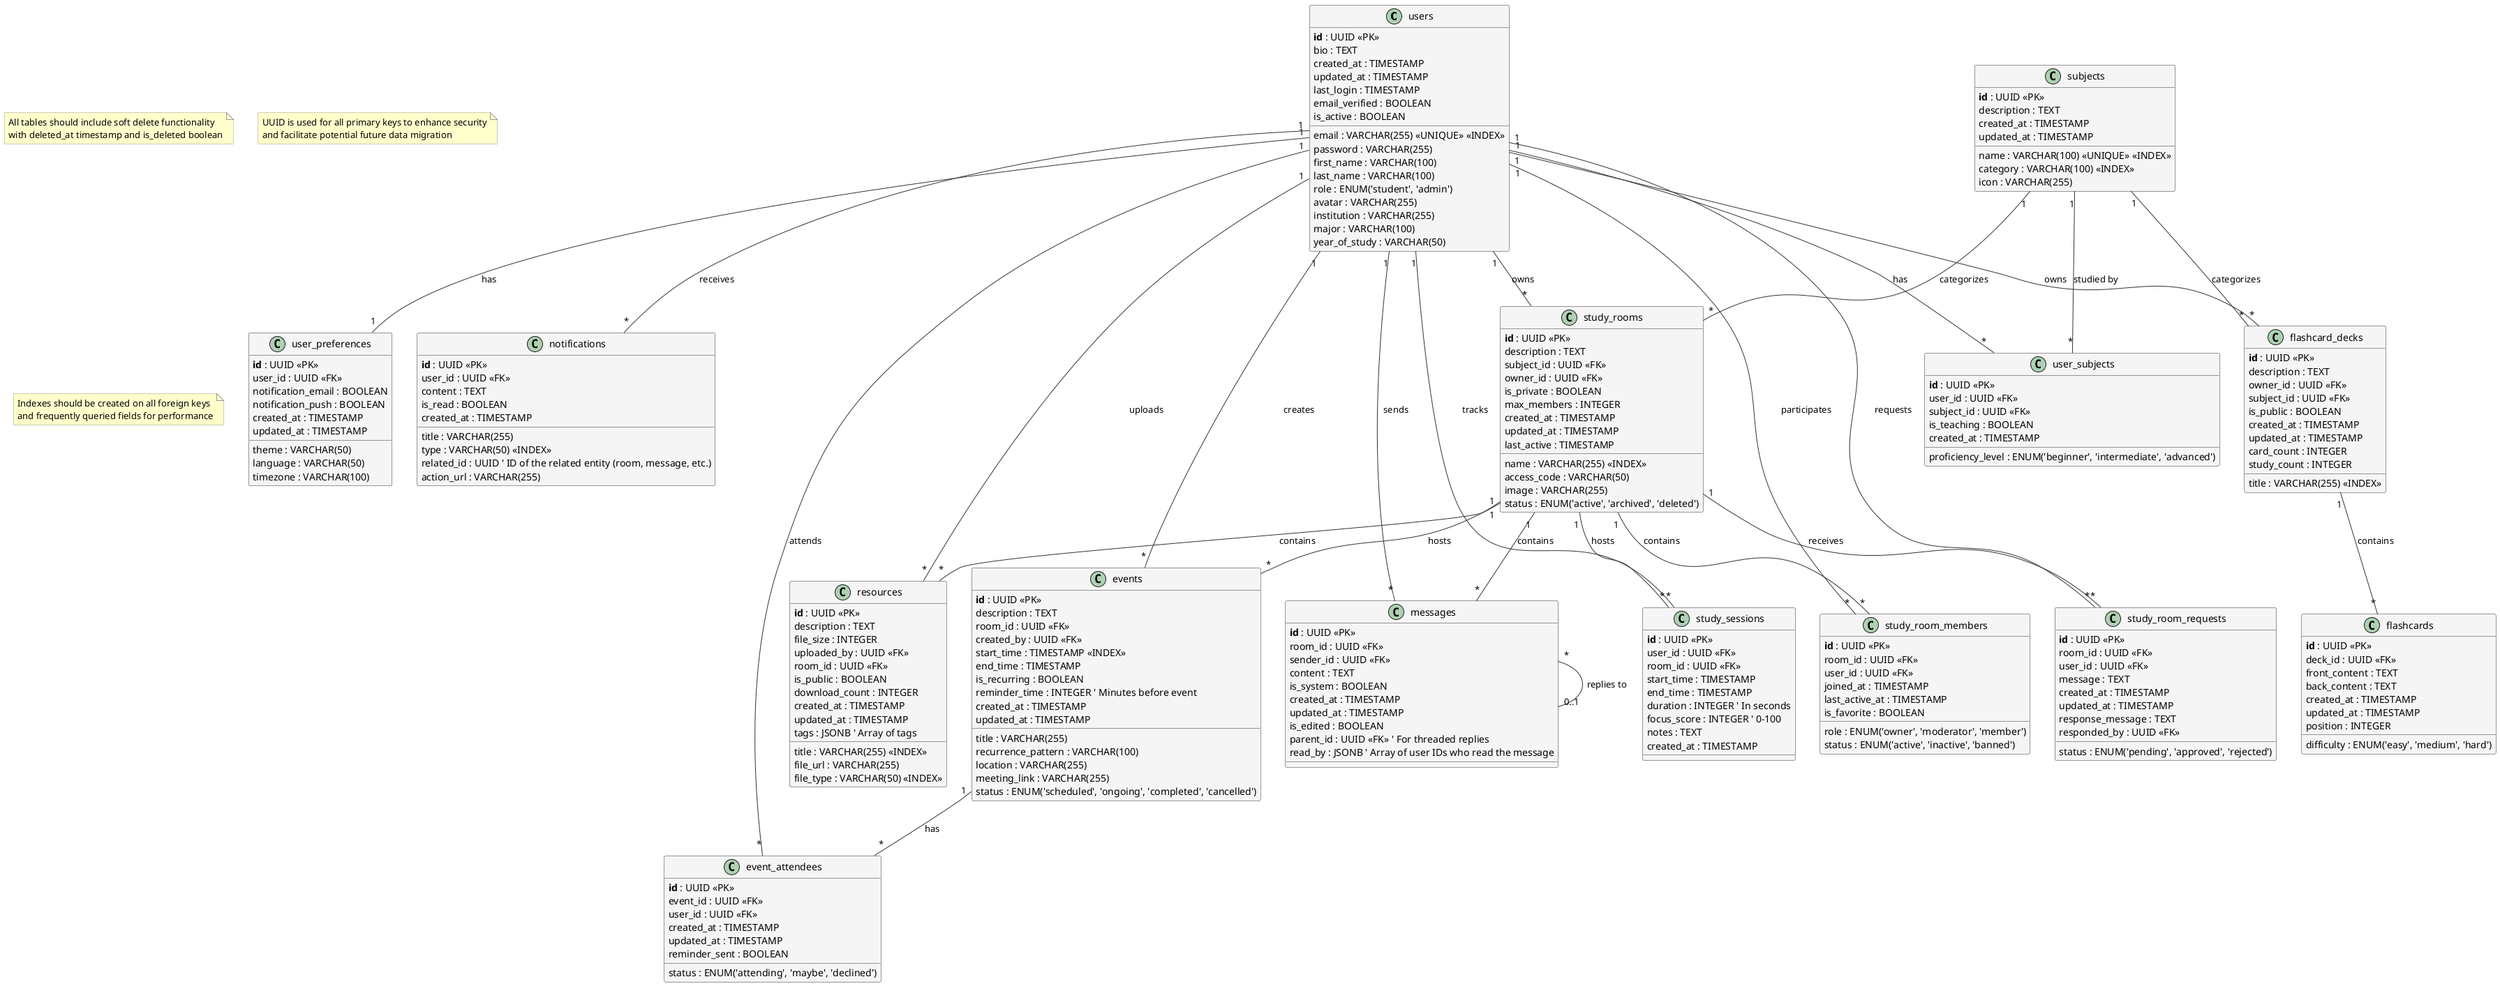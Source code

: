 @startuml StudyConnect Database Schema

' Color definitions
!define TABLE_BGCOLOR #F5F5F5
!define PK_BGCOLOR #FFCC00
!define FK_BGCOLOR #B3E6FF
!define INDEX_BGCOLOR #E6FFCC

' Styling
skinparam class {
    BackgroundColor TABLE_BGCOLOR
    ArrowColor #333333
    BorderColor #333333
    FontName Arial
}

skinparam note {
    BackgroundColor #FFFFCC
    BorderColor #999999
}

' User table
class "users" as User {
    <b>id</b> : UUID <<PK>>
    email : VARCHAR(255) <<UNIQUE>> <<INDEX>>
    password : VARCHAR(255)
    first_name : VARCHAR(100)
    last_name : VARCHAR(100)
    role : ENUM('student', 'admin')
    avatar : VARCHAR(255)
    bio : TEXT
    institution : VARCHAR(255)
    major : VARCHAR(100)
    year_of_study : VARCHAR(50)
    created_at : TIMESTAMP
    updated_at : TIMESTAMP
    last_login : TIMESTAMP
    email_verified : BOOLEAN
    is_active : BOOLEAN
}

' User preferences table
class "user_preferences" as UserPreferences {
    <b>id</b> : UUID <<PK>>
    user_id : UUID <<FK>>
    notification_email : BOOLEAN
    notification_push : BOOLEAN
    theme : VARCHAR(50)
    language : VARCHAR(50)
    timezone : VARCHAR(100)
    created_at : TIMESTAMP
    updated_at : TIMESTAMP
}

' User subjects/interests
class "user_subjects" as UserSubjects {
    <b>id</b> : UUID <<PK>>
    user_id : UUID <<FK>>
    subject_id : UUID <<FK>>
    proficiency_level : ENUM('beginner', 'intermediate', 'advanced')
    is_teaching : BOOLEAN
    created_at : TIMESTAMP
}

' Subjects/Topics table
class "subjects" as Subject {
    <b>id</b> : UUID <<PK>>
    name : VARCHAR(100) <<UNIQUE>> <<INDEX>>
    category : VARCHAR(100) <<INDEX>>
    description : TEXT
    icon : VARCHAR(255)
    created_at : TIMESTAMP
    updated_at : TIMESTAMP
}

' Study Room table
class "study_rooms" as StudyRoom {
    <b>id</b> : UUID <<PK>>
    name : VARCHAR(255) <<INDEX>>
    description : TEXT
    subject_id : UUID <<FK>>
    owner_id : UUID <<FK>>
    is_private : BOOLEAN
    access_code : VARCHAR(50)
    max_members : INTEGER
    image : VARCHAR(255)
    created_at : TIMESTAMP
    updated_at : TIMESTAMP
    last_active : TIMESTAMP
    status : ENUM('active', 'archived', 'deleted')
}

' Study Room Members
class "study_room_members" as StudyRoomMember {
    <b>id</b> : UUID <<PK>>
    room_id : UUID <<FK>>
    user_id : UUID <<FK>>
    role : ENUM('owner', 'moderator', 'member')
    joined_at : TIMESTAMP
    last_active_at : TIMESTAMP
    is_favorite : BOOLEAN
    status : ENUM('active', 'inactive', 'banned')
}

' Study Room Join Requests
class "study_room_requests" as StudyRoomRequest {
    <b>id</b> : UUID <<PK>>
    room_id : UUID <<FK>>
    user_id : UUID <<FK>>
    message : TEXT
    status : ENUM('pending', 'approved', 'rejected')
    created_at : TIMESTAMP
    updated_at : TIMESTAMP
    response_message : TEXT
    responded_by : UUID <<FK>>
}

' Messages table
class "messages" as Message {
    <b>id</b> : UUID <<PK>>
    room_id : UUID <<FK>>
    sender_id : UUID <<FK>>
    content : TEXT
    is_system : BOOLEAN
    created_at : TIMESTAMP
    updated_at : TIMESTAMP
    is_edited : BOOLEAN
    parent_id : UUID <<FK>> ' For threaded replies
    read_by : JSONB ' Array of user IDs who read the message
}

' Resources table
class "resources" as Resource {
    <b>id</b> : UUID <<PK>>
    title : VARCHAR(255) <<INDEX>>
    description : TEXT
    file_url : VARCHAR(255)
    file_type : VARCHAR(50) <<INDEX>>
    file_size : INTEGER
    uploaded_by : UUID <<FK>>
    room_id : UUID <<FK>>
    is_public : BOOLEAN
    download_count : INTEGER
    created_at : TIMESTAMP
    updated_at : TIMESTAMP
    tags : JSONB ' Array of tags
}

' Events/Study Sessions table
class "events" as Event {
    <b>id</b> : UUID <<PK>>
    title : VARCHAR(255)
    description : TEXT
    room_id : UUID <<FK>>
    created_by : UUID <<FK>>
    start_time : TIMESTAMP <<INDEX>>
    end_time : TIMESTAMP
    is_recurring : BOOLEAN
    recurrence_pattern : VARCHAR(100)
    reminder_time : INTEGER ' Minutes before event
    location : VARCHAR(255)
    meeting_link : VARCHAR(255)
    created_at : TIMESTAMP
    updated_at : TIMESTAMP
    status : ENUM('scheduled', 'ongoing', 'completed', 'cancelled')
}

' Event Attendees
class "event_attendees" as EventAttendee {
    <b>id</b> : UUID <<PK>>
    event_id : UUID <<FK>>
    user_id : UUID <<FK>>
    status : ENUM('attending', 'maybe', 'declined')
    created_at : TIMESTAMP
    updated_at : TIMESTAMP
    reminder_sent : BOOLEAN
}

' Flashcard Decks
class "flashcard_decks" as FlashcardDeck {
    <b>id</b> : UUID <<PK>>
    title : VARCHAR(255) <<INDEX>>
    description : TEXT
    owner_id : UUID <<FK>>
    subject_id : UUID <<FK>>
    is_public : BOOLEAN
    created_at : TIMESTAMP
    updated_at : TIMESTAMP
    card_count : INTEGER
    study_count : INTEGER
}

' Flashcards
class "flashcards" as Flashcard {
    <b>id</b> : UUID <<PK>>
    deck_id : UUID <<FK>>
    front_content : TEXT
    back_content : TEXT
    created_at : TIMESTAMP
    updated_at : TIMESTAMP
    difficulty : ENUM('easy', 'medium', 'hard')
    position : INTEGER
}

' Study Sessions (for tracking study time)
class "study_sessions" as StudySession {
    <b>id</b> : UUID <<PK>>
    user_id : UUID <<FK>>
    room_id : UUID <<FK>>
    start_time : TIMESTAMP
    end_time : TIMESTAMP
    duration : INTEGER ' In seconds
    focus_score : INTEGER ' 0-100
    notes : TEXT
    created_at : TIMESTAMP
}

' Notifications
class "notifications" as Notification {
    <b>id</b> : UUID <<PK>>
    user_id : UUID <<FK>>
    title : VARCHAR(255)
    content : TEXT
    type : VARCHAR(50) <<INDEX>>
    related_id : UUID ' ID of the related entity (room, message, etc.)
    is_read : BOOLEAN
    created_at : TIMESTAMP
    action_url : VARCHAR(255)
}

' Relationships
User "1" -- "1" UserPreferences : has
User "1" -- "*" UserSubjects : has
User "1" -- "*" StudyRoom : owns
User "1" -- "*" StudyRoomMember : participates
User "1" -- "*" Message : sends
User "1" -- "*" Resource : uploads
User "1" -- "*" Event : creates
User "1" -- "*" EventAttendee : attends
User "1" -- "*" FlashcardDeck : owns
User "1" -- "*" StudySession : tracks
User "1" -- "*" Notification : receives
User "1" -- "*" StudyRoomRequest : requests

Subject "1" -- "*" StudyRoom : categorizes
Subject "1" -- "*" UserSubjects : studied by
Subject "1" -- "*" FlashcardDeck : categorizes

StudyRoom "1" -- "*" StudyRoomMember : contains
StudyRoom "1" -- "*" Message : contains
StudyRoom "1" -- "*" Resource : contains
StudyRoom "1" -- "*" Event : hosts
StudyRoom "1" -- "*" StudyRoomRequest : receives
StudyRoom "1" -- "*" StudySession : hosts

Event "1" -- "*" EventAttendee : has

FlashcardDeck "1" -- "*" Flashcard : contains

Message "*" -- "0..1" Message : replies to

note "All tables should include soft delete functionality\nwith deleted_at timestamp and is_deleted boolean" as N1
note "UUID is used for all primary keys to enhance security\nand facilitate potential future data migration" as N2
note "Indexes should be created on all foreign keys\nand frequently queried fields for performance" as N3

@enduml 